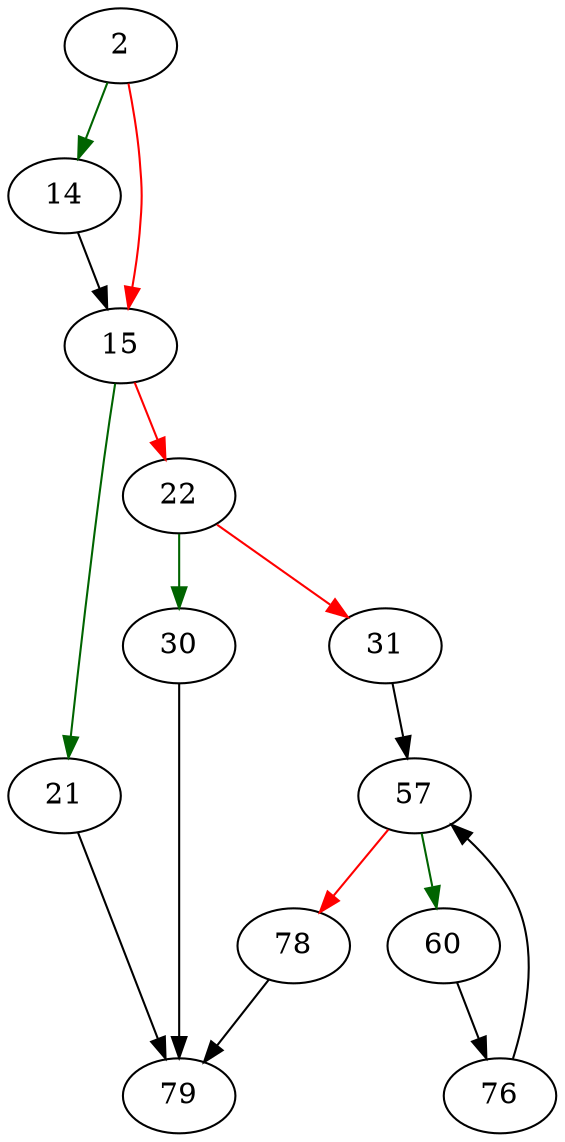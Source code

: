 strict digraph "rehash" {
	// Node definitions.
	2 [entry=true];
	14;
	15;
	21;
	22;
	79;
	30;
	31;
	57;
	60;
	78;
	76;

	// Edge definitions.
	2 -> 14 [
		color=darkgreen
		cond=true
	];
	2 -> 15 [
		color=red
		cond=false
	];
	14 -> 15;
	15 -> 21 [
		color=darkgreen
		cond=true
	];
	15 -> 22 [
		color=red
		cond=false
	];
	21 -> 79;
	22 -> 30 [
		color=darkgreen
		cond=true
	];
	22 -> 31 [
		color=red
		cond=false
	];
	30 -> 79;
	31 -> 57;
	57 -> 60 [
		color=darkgreen
		cond=true
	];
	57 -> 78 [
		color=red
		cond=false
	];
	60 -> 76;
	78 -> 79;
	76 -> 57;
}